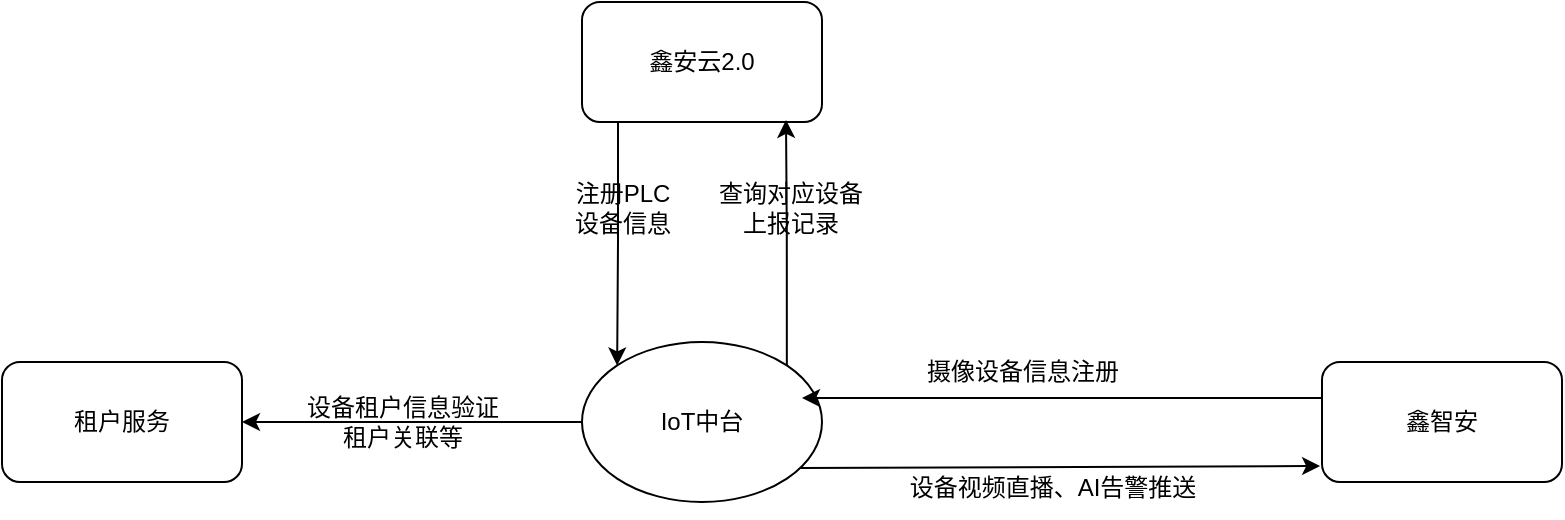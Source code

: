 <mxfile version="24.7.7">
  <diagram name="第 1 页" id="Dnr3Jo7YamBtelpkvfqD">
    <mxGraphModel dx="1380" dy="761" grid="1" gridSize="10" guides="1" tooltips="1" connect="1" arrows="1" fold="1" page="1" pageScale="1" pageWidth="827" pageHeight="1169" math="0" shadow="0">
      <root>
        <mxCell id="0" />
        <mxCell id="1" parent="0" />
        <mxCell id="qDoPPyr4aAENc9TVUn5Q-12" style="rounded=0;orthogonalLoop=1;jettySize=auto;html=1;exitX=0.908;exitY=0.788;exitDx=0;exitDy=0;entryX=-0.008;entryY=0.867;entryDx=0;entryDy=0;entryPerimeter=0;exitPerimeter=0;" parent="1" source="qDoPPyr4aAENc9TVUn5Q-4" target="qDoPPyr4aAENc9TVUn5Q-11" edge="1">
          <mxGeometry relative="1" as="geometry" />
        </mxCell>
        <mxCell id="qDoPPyr4aAENc9TVUn5Q-17" style="edgeStyle=orthogonalEdgeStyle;rounded=0;orthogonalLoop=1;jettySize=auto;html=1;entryX=1;entryY=0.5;entryDx=0;entryDy=0;" parent="1" source="qDoPPyr4aAENc9TVUn5Q-4" target="qDoPPyr4aAENc9TVUn5Q-16" edge="1">
          <mxGeometry relative="1" as="geometry" />
        </mxCell>
        <mxCell id="qDoPPyr4aAENc9TVUn5Q-4" value="IoT中台" style="ellipse;whiteSpace=wrap;html=1;" parent="1" vertex="1">
          <mxGeometry x="310" y="310" width="120" height="80" as="geometry" />
        </mxCell>
        <mxCell id="qDoPPyr4aAENc9TVUn5Q-6" style="edgeStyle=orthogonalEdgeStyle;rounded=0;orthogonalLoop=1;jettySize=auto;html=1;entryX=0;entryY=0;entryDx=0;entryDy=0;startArrow=none;startFill=0;" parent="1" source="qDoPPyr4aAENc9TVUn5Q-5" target="qDoPPyr4aAENc9TVUn5Q-4" edge="1">
          <mxGeometry relative="1" as="geometry">
            <Array as="points">
              <mxPoint x="328" y="260" />
              <mxPoint x="328" y="260" />
            </Array>
          </mxGeometry>
        </mxCell>
        <mxCell id="qDoPPyr4aAENc9TVUn5Q-5" value="鑫安云2.0" style="rounded=1;whiteSpace=wrap;html=1;" parent="1" vertex="1">
          <mxGeometry x="310" y="140" width="120" height="60" as="geometry" />
        </mxCell>
        <mxCell id="qDoPPyr4aAENc9TVUn5Q-7" value="注册PLC&lt;div&gt;&lt;div&gt;设备信息&lt;/div&gt;&lt;/div&gt;" style="text;html=1;align=center;verticalAlign=middle;resizable=0;points=[];autosize=1;strokeColor=none;fillColor=none;" parent="1" vertex="1">
          <mxGeometry x="295" y="223" width="70" height="40" as="geometry" />
        </mxCell>
        <mxCell id="qDoPPyr4aAENc9TVUn5Q-8" style="edgeStyle=orthogonalEdgeStyle;rounded=0;orthogonalLoop=1;jettySize=auto;html=1;exitX=1;exitY=0;exitDx=0;exitDy=0;entryX=0.85;entryY=0.983;entryDx=0;entryDy=0;entryPerimeter=0;" parent="1" source="qDoPPyr4aAENc9TVUn5Q-4" target="qDoPPyr4aAENc9TVUn5Q-5" edge="1">
          <mxGeometry relative="1" as="geometry" />
        </mxCell>
        <mxCell id="qDoPPyr4aAENc9TVUn5Q-9" value="查询对应设备&lt;div&gt;上报记录&lt;/div&gt;" style="text;html=1;align=center;verticalAlign=middle;resizable=0;points=[];autosize=1;strokeColor=none;fillColor=none;" parent="1" vertex="1">
          <mxGeometry x="364" y="223" width="100" height="40" as="geometry" />
        </mxCell>
        <mxCell id="qDoPPyr4aAENc9TVUn5Q-11" value="鑫智安" style="rounded=1;whiteSpace=wrap;html=1;" parent="1" vertex="1">
          <mxGeometry x="680" y="320" width="120" height="60" as="geometry" />
        </mxCell>
        <mxCell id="qDoPPyr4aAENc9TVUn5Q-13" style="rounded=0;orthogonalLoop=1;jettySize=auto;html=1;exitX=0;exitY=0.75;exitDx=0;exitDy=0;" parent="1" edge="1">
          <mxGeometry relative="1" as="geometry">
            <mxPoint x="680" y="338" as="sourcePoint" />
            <mxPoint x="420" y="338" as="targetPoint" />
          </mxGeometry>
        </mxCell>
        <mxCell id="qDoPPyr4aAENc9TVUn5Q-14" value="摄像设备信息注册" style="text;html=1;align=center;verticalAlign=middle;resizable=0;points=[];autosize=1;strokeColor=none;fillColor=none;" parent="1" vertex="1">
          <mxGeometry x="470" y="310" width="120" height="30" as="geometry" />
        </mxCell>
        <mxCell id="qDoPPyr4aAENc9TVUn5Q-15" value="设备视频直播、AI告警推送" style="text;html=1;align=center;verticalAlign=middle;resizable=0;points=[];autosize=1;strokeColor=none;fillColor=none;" parent="1" vertex="1">
          <mxGeometry x="460" y="368" width="170" height="30" as="geometry" />
        </mxCell>
        <mxCell id="qDoPPyr4aAENc9TVUn5Q-16" value="租户服务" style="rounded=1;whiteSpace=wrap;html=1;" parent="1" vertex="1">
          <mxGeometry x="20" y="320" width="120" height="60" as="geometry" />
        </mxCell>
        <mxCell id="qDoPPyr4aAENc9TVUn5Q-18" value="设备租户信息验证&lt;div&gt;租户关联等&lt;/div&gt;" style="text;html=1;align=center;verticalAlign=middle;resizable=0;points=[];autosize=1;strokeColor=none;fillColor=none;" parent="1" vertex="1">
          <mxGeometry x="160" y="330" width="120" height="40" as="geometry" />
        </mxCell>
      </root>
    </mxGraphModel>
  </diagram>
</mxfile>
